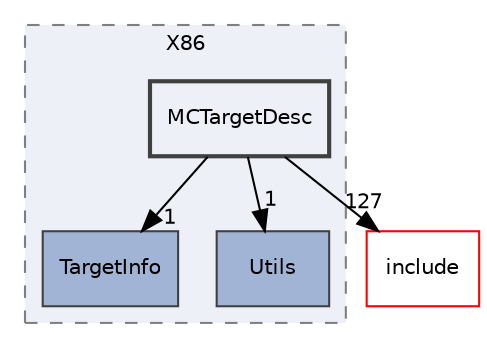 digraph "lib/Target/X86/MCTargetDesc"
{
 // LATEX_PDF_SIZE
  bgcolor="transparent";
  edge [fontname="Helvetica",fontsize="10",labelfontname="Helvetica",labelfontsize="10"];
  node [fontname="Helvetica",fontsize="10",shape="box"];
  compound=true
  subgraph clusterdir_558b7c0c66e2ff4834e628dd4b3edd32 {
    graph [ bgcolor="#edf0f7", pencolor="grey50", style="filled,dashed,", label="X86", fontname="Helvetica", fontsize="10", URL="dir_558b7c0c66e2ff4834e628dd4b3edd32.html"]
  dir_32d3208121019942dc9cbaa52385dba7 [label="TargetInfo", style="filled,", fillcolor="#a2b4d6", color="grey25", URL="dir_32d3208121019942dc9cbaa52385dba7.html"];
  dir_9a3372e77c97cbf024dfbf49131602eb [label="Utils", style="filled,", fillcolor="#a2b4d6", color="grey25", URL="dir_9a3372e77c97cbf024dfbf49131602eb.html"];
  dir_a2721e2966d02b967b3f5a8b3a5c50ec [label="MCTargetDesc", style="filled,bold,", fillcolor="#edf0f7", color="grey25", URL="dir_a2721e2966d02b967b3f5a8b3a5c50ec.html"];
  }
  dir_d44c64559bbebec7f509842c48db8b23 [label="include", style="", fillcolor="#edf0f7", color="red", URL="dir_d44c64559bbebec7f509842c48db8b23.html"];
  dir_a2721e2966d02b967b3f5a8b3a5c50ec->dir_32d3208121019942dc9cbaa52385dba7 [headlabel="1", labeldistance=1.5 headhref="dir_000139_000210.html"];
  dir_a2721e2966d02b967b3f5a8b3a5c50ec->dir_9a3372e77c97cbf024dfbf49131602eb [headlabel="1", labeldistance=1.5 headhref="dir_000139_000229.html"];
  dir_a2721e2966d02b967b3f5a8b3a5c50ec->dir_d44c64559bbebec7f509842c48db8b23 [headlabel="127", labeldistance=1.5 headhref="dir_000139_000082.html"];
}
